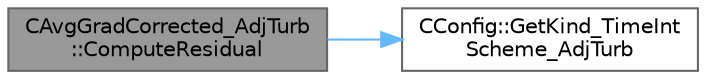 digraph "CAvgGradCorrected_AdjTurb::ComputeResidual"
{
 // LATEX_PDF_SIZE
  bgcolor="transparent";
  edge [fontname=Helvetica,fontsize=10,labelfontname=Helvetica,labelfontsize=10];
  node [fontname=Helvetica,fontsize=10,shape=box,height=0.2,width=0.4];
  rankdir="LR";
  Node1 [id="Node000001",label="CAvgGradCorrected_AdjTurb\l::ComputeResidual",height=0.2,width=0.4,color="gray40", fillcolor="grey60", style="filled", fontcolor="black",tooltip="Compute the adjoint turbulent residual using average of gradients and a derivative correction."];
  Node1 -> Node2 [id="edge1_Node000001_Node000002",color="steelblue1",style="solid",tooltip=" "];
  Node2 [id="Node000002",label="CConfig::GetKind_TimeInt\lScheme_AdjTurb",height=0.2,width=0.4,color="grey40", fillcolor="white", style="filled",URL="$classCConfig.html#aa3684590264c457f245ca7238995b83b",tooltip="Get the kind of integration scheme (explicit or implicit) for the adjoint turbulence equations."];
}
